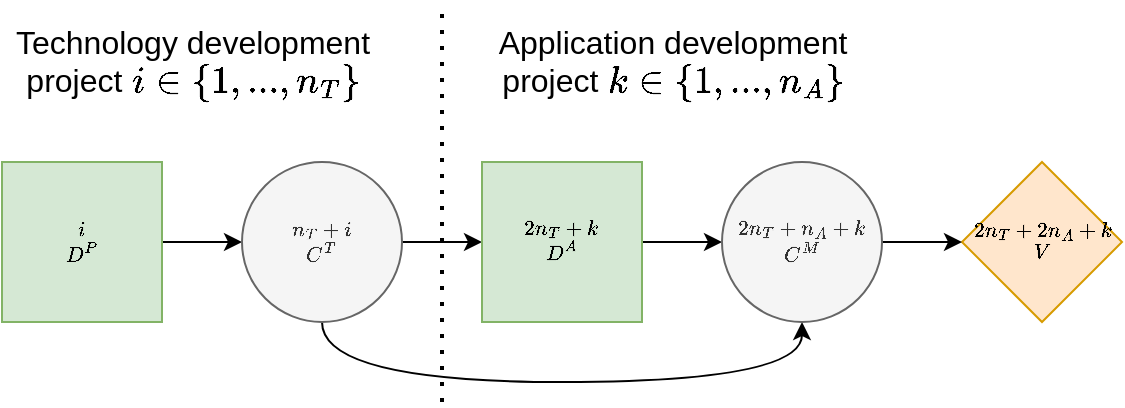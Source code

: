 <mxfile version="13.3.9" type="device"><diagram id="gjgVn8RyKHW7D6gLuM2q" name="Page-1"><mxGraphModel dx="677" dy="420" grid="1" gridSize="10" guides="1" tooltips="1" connect="1" arrows="1" fold="1" page="1" pageScale="1" pageWidth="850" pageHeight="1100" math="1" shadow="0"><root><mxCell id="0"/><mxCell id="1" parent="0"/><mxCell id="X_spLx6AXjFwLFZ9UsRx-7" style="rounded=0;orthogonalLoop=1;jettySize=auto;html=1;" parent="1" source="X_spLx6AXjFwLFZ9UsRx-1" target="X_spLx6AXjFwLFZ9UsRx-2" edge="1"><mxGeometry relative="1" as="geometry"/></mxCell><mxCell id="X_spLx6AXjFwLFZ9UsRx-1" value="`i`&lt;br style=&quot;font-size: 9px&quot;&gt;`D^P`" style="whiteSpace=wrap;html=1;aspect=fixed;fillColor=#d5e8d4;strokeColor=#82b366;fontSize=9;" parent="1" vertex="1"><mxGeometry x="160" y="200" width="80" height="80" as="geometry"/></mxCell><mxCell id="X_spLx6AXjFwLFZ9UsRx-10" style="edgeStyle=none;rounded=0;orthogonalLoop=1;jettySize=auto;html=1;" parent="1" source="X_spLx6AXjFwLFZ9UsRx-2" target="X_spLx6AXjFwLFZ9UsRx-4" edge="1"><mxGeometry relative="1" as="geometry"/></mxCell><mxCell id="Qt658dn2FHt7Qji0wGLd-12" style="edgeStyle=orthogonalEdgeStyle;curved=1;rounded=0;orthogonalLoop=1;jettySize=auto;html=1;entryX=0.5;entryY=1;entryDx=0;entryDy=0;" parent="1" source="X_spLx6AXjFwLFZ9UsRx-2" target="X_spLx6AXjFwLFZ9UsRx-5" edge="1"><mxGeometry relative="1" as="geometry"><Array as="points"><mxPoint x="320" y="310"/><mxPoint x="560" y="310"/></Array></mxGeometry></mxCell><mxCell id="X_spLx6AXjFwLFZ9UsRx-2" value="&lt;font style=&quot;font-size: 9px&quot;&gt;`n_T+i`&lt;br style=&quot;font-size: 9px&quot;&gt;`C^T`&lt;/font&gt;" style="ellipse;whiteSpace=wrap;html=1;aspect=fixed;fillColor=#f5f5f5;strokeColor=#666666;fontColor=#333333;fontSize=9;" parent="1" vertex="1"><mxGeometry x="280" y="200" width="80" height="80" as="geometry"/></mxCell><mxCell id="X_spLx6AXjFwLFZ9UsRx-3" value="`2n_T+2n_A+k`&lt;br style=&quot;font-size: 9px&quot;&gt;`V`" style="rhombus;whiteSpace=wrap;html=1;fillColor=#ffe6cc;strokeColor=#d79b00;fontSize=9;" parent="1" vertex="1"><mxGeometry x="640" y="200" width="80" height="80" as="geometry"/></mxCell><mxCell id="X_spLx6AXjFwLFZ9UsRx-9" style="rounded=0;orthogonalLoop=1;jettySize=auto;html=1;" parent="1" source="X_spLx6AXjFwLFZ9UsRx-4" target="X_spLx6AXjFwLFZ9UsRx-5" edge="1"><mxGeometry relative="1" as="geometry"/></mxCell><mxCell id="X_spLx6AXjFwLFZ9UsRx-4" value="`2n_T+k`&lt;br style=&quot;font-size: 9px&quot;&gt;`D^A`" style="whiteSpace=wrap;html=1;aspect=fixed;fillColor=#d5e8d4;strokeColor=#82b366;fontSize=9;" parent="1" vertex="1"><mxGeometry x="400" y="200" width="80" height="80" as="geometry"/></mxCell><mxCell id="X_spLx6AXjFwLFZ9UsRx-11" style="edgeStyle=none;rounded=0;orthogonalLoop=1;jettySize=auto;html=1;" parent="1" source="X_spLx6AXjFwLFZ9UsRx-5" target="X_spLx6AXjFwLFZ9UsRx-3" edge="1"><mxGeometry relative="1" as="geometry"/></mxCell><mxCell id="X_spLx6AXjFwLFZ9UsRx-5" value="`2n_T+n_A+k`&lt;br style=&quot;font-size: 9px&quot;&gt;`C^M`" style="ellipse;whiteSpace=wrap;html=1;aspect=fixed;fillColor=#f5f5f5;strokeColor=#666666;fontColor=#333333;fontSize=9;" parent="1" vertex="1"><mxGeometry x="520" y="200" width="80" height="80" as="geometry"/></mxCell><mxCell id="Qt658dn2FHt7Qji0wGLd-2" value="" style="endArrow=none;dashed=1;html=1;dashPattern=1 3;strokeWidth=2;" parent="1" edge="1"><mxGeometry width="50" height="50" relative="1" as="geometry"><mxPoint x="380" y="320" as="sourcePoint"/><mxPoint x="380" y="120" as="targetPoint"/></mxGeometry></mxCell><mxCell id="Qt658dn2FHt7Qji0wGLd-5" value="Technology development&lt;br&gt;project `i\in \{1,...,n_T\}`" style="text;html=1;align=center;verticalAlign=middle;resizable=0;points=[];autosize=1;fontSize=16;" parent="1" vertex="1"><mxGeometry x="160" y="130" width="190" height="40" as="geometry"/></mxCell><mxCell id="Qt658dn2FHt7Qji0wGLd-6" value="Application development&lt;br&gt;project `k\in \{1,...,n_A\}`" style="text;html=1;align=center;verticalAlign=middle;resizable=0;points=[];autosize=1;fontSize=16;" parent="1" vertex="1"><mxGeometry x="400" y="130" width="190" height="40" as="geometry"/></mxCell></root></mxGraphModel></diagram></mxfile>